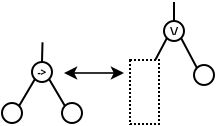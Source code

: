 <?xml version="1.0" encoding="UTF-8"?>
<dia:diagram xmlns:dia="http://www.lysator.liu.se/~alla/dia/">
  <dia:layer name="Background" visible="true" active="true">
    <dia:object type="Standard - Ellipse" version="0" id="O0">
      <dia:attribute name="obj_pos">
        <dia:point val="7,13"/>
      </dia:attribute>
      <dia:attribute name="obj_bb">
        <dia:rectangle val="6.95,12.95;8.05,14.05"/>
      </dia:attribute>
      <dia:attribute name="elem_corner">
        <dia:point val="7,13"/>
      </dia:attribute>
      <dia:attribute name="elem_width">
        <dia:real val="1"/>
      </dia:attribute>
      <dia:attribute name="elem_height">
        <dia:real val="1"/>
      </dia:attribute>
    </dia:object>
    <dia:object type="Standard - Ellipse" version="0" id="O1">
      <dia:attribute name="obj_pos">
        <dia:point val="5.5,15.05"/>
      </dia:attribute>
      <dia:attribute name="obj_bb">
        <dia:rectangle val="5.45,15;6.55,16.1"/>
      </dia:attribute>
      <dia:attribute name="elem_corner">
        <dia:point val="5.5,15.05"/>
      </dia:attribute>
      <dia:attribute name="elem_width">
        <dia:real val="1"/>
      </dia:attribute>
      <dia:attribute name="elem_height">
        <dia:real val="1"/>
      </dia:attribute>
    </dia:object>
    <dia:object type="Standard - Ellipse" version="0" id="O2">
      <dia:attribute name="obj_pos">
        <dia:point val="8.5,15.05"/>
      </dia:attribute>
      <dia:attribute name="obj_bb">
        <dia:rectangle val="8.45,15;9.55,16.1"/>
      </dia:attribute>
      <dia:attribute name="elem_corner">
        <dia:point val="8.5,15.05"/>
      </dia:attribute>
      <dia:attribute name="elem_width">
        <dia:real val="1"/>
      </dia:attribute>
      <dia:attribute name="elem_height">
        <dia:real val="1"/>
      </dia:attribute>
    </dia:object>
    <dia:object type="Standard - Line" version="0" id="O3">
      <dia:attribute name="obj_pos">
        <dia:point val="7.146,13.854"/>
      </dia:attribute>
      <dia:attribute name="obj_bb">
        <dia:rectangle val="6.285,13.785;7.215,15.265"/>
      </dia:attribute>
      <dia:attribute name="conn_endpoints">
        <dia:point val="7.146,13.854"/>
        <dia:point val="6.354,15.196"/>
      </dia:attribute>
      <dia:attribute name="numcp">
        <dia:int val="1"/>
      </dia:attribute>
      <dia:connections>
        <dia:connection handle="0" to="O0" connection="5"/>
        <dia:connection handle="1" to="O1" connection="2"/>
      </dia:connections>
    </dia:object>
    <dia:object type="Standard - Line" version="0" id="O4">
      <dia:attribute name="obj_pos">
        <dia:point val="7.854,13.854"/>
      </dia:attribute>
      <dia:attribute name="obj_bb">
        <dia:rectangle val="7.785,13.785;8.715,15.265"/>
      </dia:attribute>
      <dia:attribute name="conn_endpoints">
        <dia:point val="7.854,13.854"/>
        <dia:point val="8.646,15.196"/>
      </dia:attribute>
      <dia:attribute name="numcp">
        <dia:int val="1"/>
      </dia:attribute>
      <dia:connections>
        <dia:connection handle="0" to="O0" connection="7"/>
        <dia:connection handle="1" to="O2" connection="0"/>
      </dia:connections>
    </dia:object>
    <dia:object type="Standard - Line" version="0" id="O5">
      <dia:attribute name="obj_pos">
        <dia:point val="7.5,13"/>
      </dia:attribute>
      <dia:attribute name="obj_bb">
        <dia:rectangle val="7.449,11.964;7.576,13.051"/>
      </dia:attribute>
      <dia:attribute name="conn_endpoints">
        <dia:point val="7.5,13"/>
        <dia:point val="7.525,12.015"/>
      </dia:attribute>
      <dia:attribute name="numcp">
        <dia:int val="1"/>
      </dia:attribute>
      <dia:connections>
        <dia:connection handle="0" to="O0" connection="1"/>
      </dia:connections>
    </dia:object>
    <dia:object type="Standard - Text" version="1" id="O6">
      <dia:attribute name="obj_pos">
        <dia:point val="7.5,13.5"/>
      </dia:attribute>
      <dia:attribute name="obj_bb">
        <dia:rectangle val="7.272,13.168;7.744,13.832"/>
      </dia:attribute>
      <dia:attribute name="text">
        <dia:composite type="text">
          <dia:attribute name="string">
            <dia:string>#-&gt;#</dia:string>
          </dia:attribute>
          <dia:attribute name="font">
            <dia:font family="sans" style="80" name="Helvetica-Bold"/>
          </dia:attribute>
          <dia:attribute name="height">
            <dia:real val="0.635"/>
          </dia:attribute>
          <dia:attribute name="pos">
            <dia:point val="7.5,13.674"/>
          </dia:attribute>
          <dia:attribute name="color">
            <dia:color val="#000000"/>
          </dia:attribute>
          <dia:attribute name="alignment">
            <dia:enum val="1"/>
          </dia:attribute>
        </dia:composite>
      </dia:attribute>
      <dia:attribute name="valign">
        <dia:enum val="2"/>
      </dia:attribute>
      <dia:connections>
        <dia:connection handle="0" to="O0" connection="8"/>
      </dia:connections>
    </dia:object>
    <dia:object type="Standard - Ellipse" version="0" id="O7">
      <dia:attribute name="obj_pos">
        <dia:point val="13.6,10.95"/>
      </dia:attribute>
      <dia:attribute name="obj_bb">
        <dia:rectangle val="13.55,10.9;14.65,12"/>
      </dia:attribute>
      <dia:attribute name="elem_corner">
        <dia:point val="13.6,10.95"/>
      </dia:attribute>
      <dia:attribute name="elem_width">
        <dia:real val="1"/>
      </dia:attribute>
      <dia:attribute name="elem_height">
        <dia:real val="1"/>
      </dia:attribute>
    </dia:object>
    <dia:object type="Standard - Ellipse" version="0" id="O8">
      <dia:attribute name="obj_pos">
        <dia:point val="12.1,13.15"/>
      </dia:attribute>
      <dia:attribute name="obj_bb">
        <dia:rectangle val="12.05,13.1;13.15,14.2"/>
      </dia:attribute>
      <dia:attribute name="elem_corner">
        <dia:point val="12.1,13.15"/>
      </dia:attribute>
      <dia:attribute name="elem_width">
        <dia:real val="1"/>
      </dia:attribute>
      <dia:attribute name="elem_height">
        <dia:real val="1"/>
      </dia:attribute>
    </dia:object>
    <dia:object type="Standard - Ellipse" version="0" id="O9">
      <dia:attribute name="obj_pos">
        <dia:point val="15.1,13.15"/>
      </dia:attribute>
      <dia:attribute name="obj_bb">
        <dia:rectangle val="15.05,13.1;16.15,14.2"/>
      </dia:attribute>
      <dia:attribute name="elem_corner">
        <dia:point val="15.1,13.15"/>
      </dia:attribute>
      <dia:attribute name="elem_width">
        <dia:real val="1"/>
      </dia:attribute>
      <dia:attribute name="elem_height">
        <dia:real val="1"/>
      </dia:attribute>
    </dia:object>
    <dia:object type="Standard - Line" version="0" id="O10">
      <dia:attribute name="obj_pos">
        <dia:point val="13.746,11.804"/>
      </dia:attribute>
      <dia:attribute name="obj_bb">
        <dia:rectangle val="12.886,11.736;13.814,13.364"/>
      </dia:attribute>
      <dia:attribute name="conn_endpoints">
        <dia:point val="13.746,11.804"/>
        <dia:point val="12.954,13.296"/>
      </dia:attribute>
      <dia:attribute name="numcp">
        <dia:int val="1"/>
      </dia:attribute>
      <dia:connections>
        <dia:connection handle="0" to="O7" connection="5"/>
        <dia:connection handle="1" to="O8" connection="2"/>
      </dia:connections>
    </dia:object>
    <dia:object type="Standard - Line" version="0" id="O11">
      <dia:attribute name="obj_pos">
        <dia:point val="14.454,11.804"/>
      </dia:attribute>
      <dia:attribute name="obj_bb">
        <dia:rectangle val="14.386,11.736;15.314,13.364"/>
      </dia:attribute>
      <dia:attribute name="conn_endpoints">
        <dia:point val="14.454,11.804"/>
        <dia:point val="15.246,13.296"/>
      </dia:attribute>
      <dia:attribute name="numcp">
        <dia:int val="1"/>
      </dia:attribute>
      <dia:connections>
        <dia:connection handle="0" to="O7" connection="7"/>
        <dia:connection handle="1" to="O9" connection="0"/>
      </dia:connections>
    </dia:object>
    <dia:object type="Standard - Line" version="0" id="O12">
      <dia:attribute name="obj_pos">
        <dia:point val="14.1,10.95"/>
      </dia:attribute>
      <dia:attribute name="obj_bb">
        <dia:rectangle val="14.05,9.95;14.15,11"/>
      </dia:attribute>
      <dia:attribute name="conn_endpoints">
        <dia:point val="14.1,10.95"/>
        <dia:point val="14.1,10"/>
      </dia:attribute>
      <dia:attribute name="numcp">
        <dia:int val="1"/>
      </dia:attribute>
      <dia:connections>
        <dia:connection handle="0" to="O7" connection="1"/>
      </dia:connections>
    </dia:object>
    <dia:object type="Standard - Text" version="1" id="O13">
      <dia:attribute name="obj_pos">
        <dia:point val="14.1,11.45"/>
      </dia:attribute>
      <dia:attribute name="obj_bb">
        <dia:rectangle val="13.836,11.118;14.379,11.782"/>
      </dia:attribute>
      <dia:attribute name="text">
        <dia:composite type="text">
          <dia:attribute name="string">
            <dia:string>#\/#</dia:string>
          </dia:attribute>
          <dia:attribute name="font">
            <dia:font family="sans" style="80" name="Helvetica-Bold"/>
          </dia:attribute>
          <dia:attribute name="height">
            <dia:real val="0.635"/>
          </dia:attribute>
          <dia:attribute name="pos">
            <dia:point val="14.1,11.623"/>
          </dia:attribute>
          <dia:attribute name="color">
            <dia:color val="#000000"/>
          </dia:attribute>
          <dia:attribute name="alignment">
            <dia:enum val="1"/>
          </dia:attribute>
        </dia:composite>
      </dia:attribute>
      <dia:attribute name="valign">
        <dia:enum val="2"/>
      </dia:attribute>
      <dia:connections>
        <dia:connection handle="0" to="O7" connection="8"/>
      </dia:connections>
    </dia:object>
    <dia:object type="Standard - Line" version="0" id="O14">
      <dia:attribute name="obj_pos">
        <dia:point val="8.6,13.55"/>
      </dia:attribute>
      <dia:attribute name="obj_bb">
        <dia:rectangle val="8.56,13.211;11.64,13.889"/>
      </dia:attribute>
      <dia:attribute name="conn_endpoints">
        <dia:point val="8.6,13.55"/>
        <dia:point val="11.6,13.55"/>
      </dia:attribute>
      <dia:attribute name="numcp">
        <dia:int val="1"/>
      </dia:attribute>
      <dia:attribute name="line_width">
        <dia:real val="0.08"/>
      </dia:attribute>
      <dia:attribute name="start_arrow">
        <dia:enum val="22"/>
      </dia:attribute>
      <dia:attribute name="start_arrow_length">
        <dia:real val="0.5"/>
      </dia:attribute>
      <dia:attribute name="start_arrow_width">
        <dia:real val="0.5"/>
      </dia:attribute>
      <dia:attribute name="end_arrow">
        <dia:enum val="22"/>
      </dia:attribute>
      <dia:attribute name="end_arrow_length">
        <dia:real val="0.5"/>
      </dia:attribute>
      <dia:attribute name="end_arrow_width">
        <dia:real val="0.5"/>
      </dia:attribute>
    </dia:object>
    <dia:object type="Standard - Ellipse" version="0" id="O15">
      <dia:attribute name="obj_pos">
        <dia:point val="12.05,14.95"/>
      </dia:attribute>
      <dia:attribute name="obj_bb">
        <dia:rectangle val="12,14.9;13.1,16"/>
      </dia:attribute>
      <dia:attribute name="elem_corner">
        <dia:point val="12.05,14.95"/>
      </dia:attribute>
      <dia:attribute name="elem_width">
        <dia:real val="1"/>
      </dia:attribute>
      <dia:attribute name="elem_height">
        <dia:real val="1"/>
      </dia:attribute>
    </dia:object>
    <dia:object type="Standard - Line" version="0" id="O16">
      <dia:attribute name="obj_pos">
        <dia:point val="12.55,14.95"/>
      </dia:attribute>
      <dia:attribute name="obj_bb">
        <dia:rectangle val="12.497,14.097;12.653,15.003"/>
      </dia:attribute>
      <dia:attribute name="conn_endpoints">
        <dia:point val="12.55,14.95"/>
        <dia:point val="12.6,14.15"/>
      </dia:attribute>
      <dia:attribute name="numcp">
        <dia:int val="1"/>
      </dia:attribute>
      <dia:connections>
        <dia:connection handle="0" to="O15" connection="1"/>
        <dia:connection handle="1" to="O8" connection="6"/>
      </dia:connections>
    </dia:object>
    <dia:object type="Standard - Text" version="1" id="O17">
      <dia:attribute name="obj_pos">
        <dia:point val="12.6,13.65"/>
      </dia:attribute>
      <dia:attribute name="obj_bb">
        <dia:rectangle val="12.432,13.318;12.752,13.982"/>
      </dia:attribute>
      <dia:attribute name="text">
        <dia:composite type="text">
          <dia:attribute name="string">
            <dia:string>#~#</dia:string>
          </dia:attribute>
          <dia:attribute name="font">
            <dia:font family="sans" style="80" name="Helvetica-Bold"/>
          </dia:attribute>
          <dia:attribute name="height">
            <dia:real val="0.635"/>
          </dia:attribute>
          <dia:attribute name="pos">
            <dia:point val="12.6,13.823"/>
          </dia:attribute>
          <dia:attribute name="color">
            <dia:color val="#000000"/>
          </dia:attribute>
          <dia:attribute name="alignment">
            <dia:enum val="1"/>
          </dia:attribute>
        </dia:composite>
      </dia:attribute>
      <dia:attribute name="valign">
        <dia:enum val="2"/>
      </dia:attribute>
      <dia:connections>
        <dia:connection handle="0" to="O8" connection="8"/>
      </dia:connections>
    </dia:object>
    <dia:object type="Flowchart - Box" version="0" id="O18">
      <dia:attribute name="obj_pos">
        <dia:point val="11.9,12.9"/>
      </dia:attribute>
      <dia:attribute name="obj_bb">
        <dia:rectangle val="11.85,12.85;13.4,16.15"/>
      </dia:attribute>
      <dia:attribute name="elem_corner">
        <dia:point val="11.9,12.9"/>
      </dia:attribute>
      <dia:attribute name="elem_width">
        <dia:real val="1.45"/>
      </dia:attribute>
      <dia:attribute name="elem_height">
        <dia:real val="3.2"/>
      </dia:attribute>
      <dia:attribute name="border_width">
        <dia:real val="0.1"/>
      </dia:attribute>
      <dia:attribute name="show_background">
        <dia:boolean val="false"/>
      </dia:attribute>
      <dia:attribute name="line_style">
        <dia:enum val="4"/>
      </dia:attribute>
      <dia:attribute name="padding">
        <dia:real val="0.5"/>
      </dia:attribute>
      <dia:attribute name="text">
        <dia:composite type="text">
          <dia:attribute name="string">
            <dia:string>##</dia:string>
          </dia:attribute>
          <dia:attribute name="font">
            <dia:font family="sans" style="0" name="Helvetica"/>
          </dia:attribute>
          <dia:attribute name="height">
            <dia:real val="0.8"/>
          </dia:attribute>
          <dia:attribute name="pos">
            <dia:point val="12.625,14.695"/>
          </dia:attribute>
          <dia:attribute name="color">
            <dia:color val="#000000"/>
          </dia:attribute>
          <dia:attribute name="alignment">
            <dia:enum val="1"/>
          </dia:attribute>
        </dia:composite>
      </dia:attribute>
    </dia:object>
  </dia:layer>
</dia:diagram>
